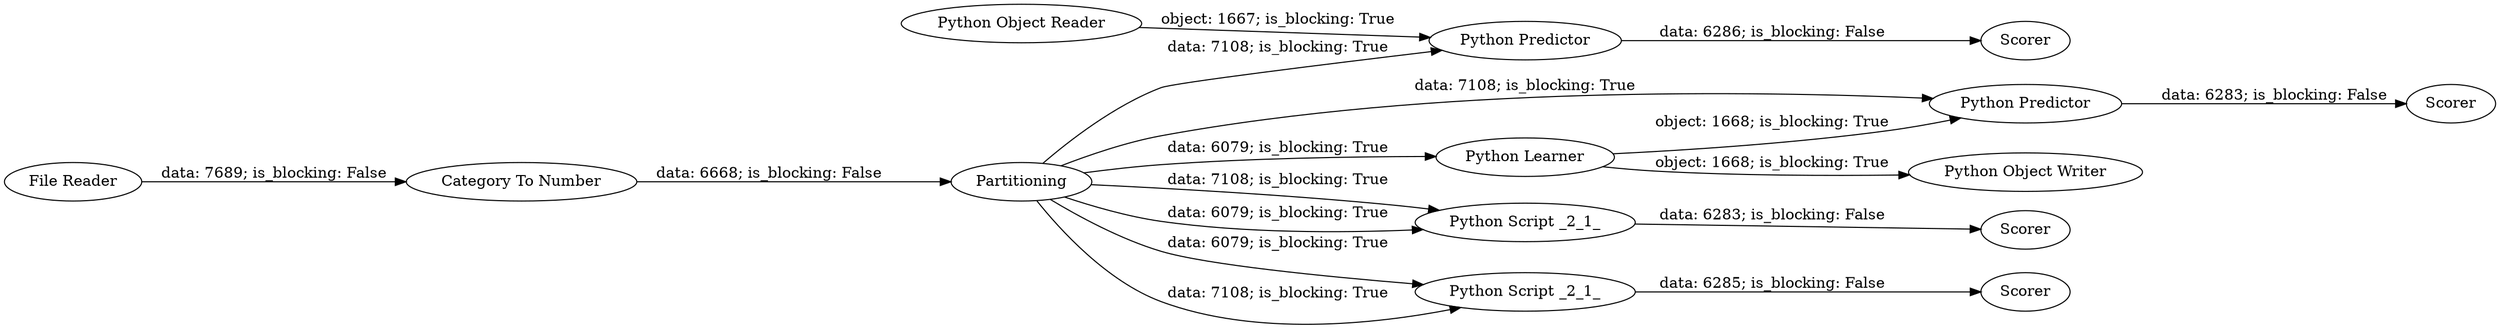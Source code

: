 digraph {
	"-7289962714772302072_5" [label=Partitioning]
	"-7289962714772302072_19" [label=Scorer]
	"-7289962714772302072_18" [label="Python Script _2_1_"]
	"-7289962714772302072_9" [label=Scorer]
	"-7289962714772302072_12" [label="Python Object Writer"]
	"-7289962714772302072_10" [label=Scorer]
	"-7289962714772302072_13" [label="Python Object Reader"]
	"-7289962714772302072_3" [label="File Reader"]
	"-7289962714772302072_7" [label="Python Learner"]
	"-7289962714772302072_4" [label="Python Script _2_1_"]
	"-7289962714772302072_15" [label="Python Predictor"]
	"-7289962714772302072_8" [label="Python Predictor"]
	"-7289962714772302072_14" [label=Scorer]
	"-7289962714772302072_6" [label="Category To Number"]
	"-7289962714772302072_5" -> "-7289962714772302072_18" [label="data: 6079; is_blocking: True"]
	"-7289962714772302072_5" -> "-7289962714772302072_7" [label="data: 6079; is_blocking: True"]
	"-7289962714772302072_5" -> "-7289962714772302072_15" [label="data: 7108; is_blocking: True"]
	"-7289962714772302072_15" -> "-7289962714772302072_14" [label="data: 6286; is_blocking: False"]
	"-7289962714772302072_3" -> "-7289962714772302072_6" [label="data: 7689; is_blocking: False"]
	"-7289962714772302072_18" -> "-7289962714772302072_19" [label="data: 6283; is_blocking: False"]
	"-7289962714772302072_5" -> "-7289962714772302072_4" [label="data: 6079; is_blocking: True"]
	"-7289962714772302072_6" -> "-7289962714772302072_5" [label="data: 6668; is_blocking: False"]
	"-7289962714772302072_5" -> "-7289962714772302072_18" [label="data: 7108; is_blocking: True"]
	"-7289962714772302072_8" -> "-7289962714772302072_10" [label="data: 6283; is_blocking: False"]
	"-7289962714772302072_5" -> "-7289962714772302072_4" [label="data: 7108; is_blocking: True"]
	"-7289962714772302072_7" -> "-7289962714772302072_8" [label="object: 1668; is_blocking: True"]
	"-7289962714772302072_7" -> "-7289962714772302072_12" [label="object: 1668; is_blocking: True"]
	"-7289962714772302072_4" -> "-7289962714772302072_9" [label="data: 6285; is_blocking: False"]
	"-7289962714772302072_5" -> "-7289962714772302072_8" [label="data: 7108; is_blocking: True"]
	"-7289962714772302072_13" -> "-7289962714772302072_15" [label="object: 1667; is_blocking: True"]
	rankdir=LR
}
